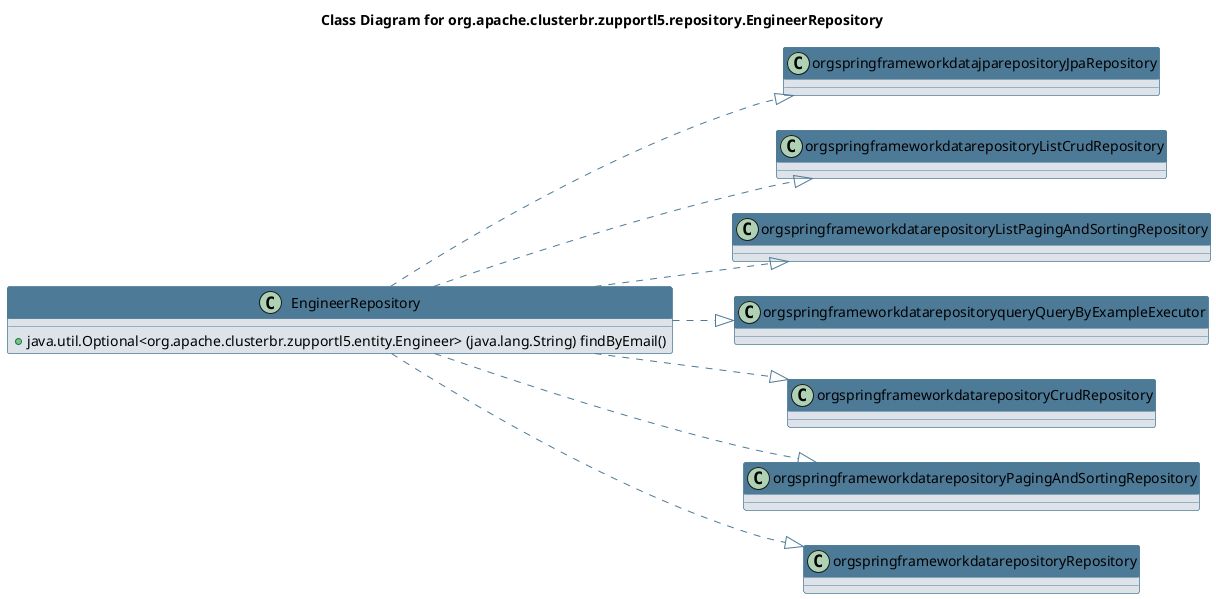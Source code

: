 @startuml 
skinparam class { 
 BackgroundColor #DEE3E9 
 ArrowColor #4D7A97 
 BorderColor #4D7A97 
}
left to right direction 
title Class Diagram for org.apache.clusterbr.zupportl5.repository.EngineerRepository
skinparam titleBackgroundColor White
skinparam classHeaderBackgroundColor #4D7A97 
skinparam stereotypeCBackgroundColor #F8981D 

class EngineerRepository {
 + java.util.Optional<org.apache.clusterbr.zupportl5.entity.Engineer> (java.lang.String) findByEmail()
}
EngineerRepository ..|> orgspringframeworkdatajparepositoryJpaRepository
EngineerRepository ..|> orgspringframeworkdatarepositoryListCrudRepository
EngineerRepository ..|> orgspringframeworkdatarepositoryListPagingAndSortingRepository
EngineerRepository ..|> orgspringframeworkdatarepositoryqueryQueryByExampleExecutor
EngineerRepository ..|> orgspringframeworkdatarepositoryCrudRepository
EngineerRepository ..|> orgspringframeworkdatarepositoryPagingAndSortingRepository
EngineerRepository ..|> orgspringframeworkdatarepositoryRepository
@enduml